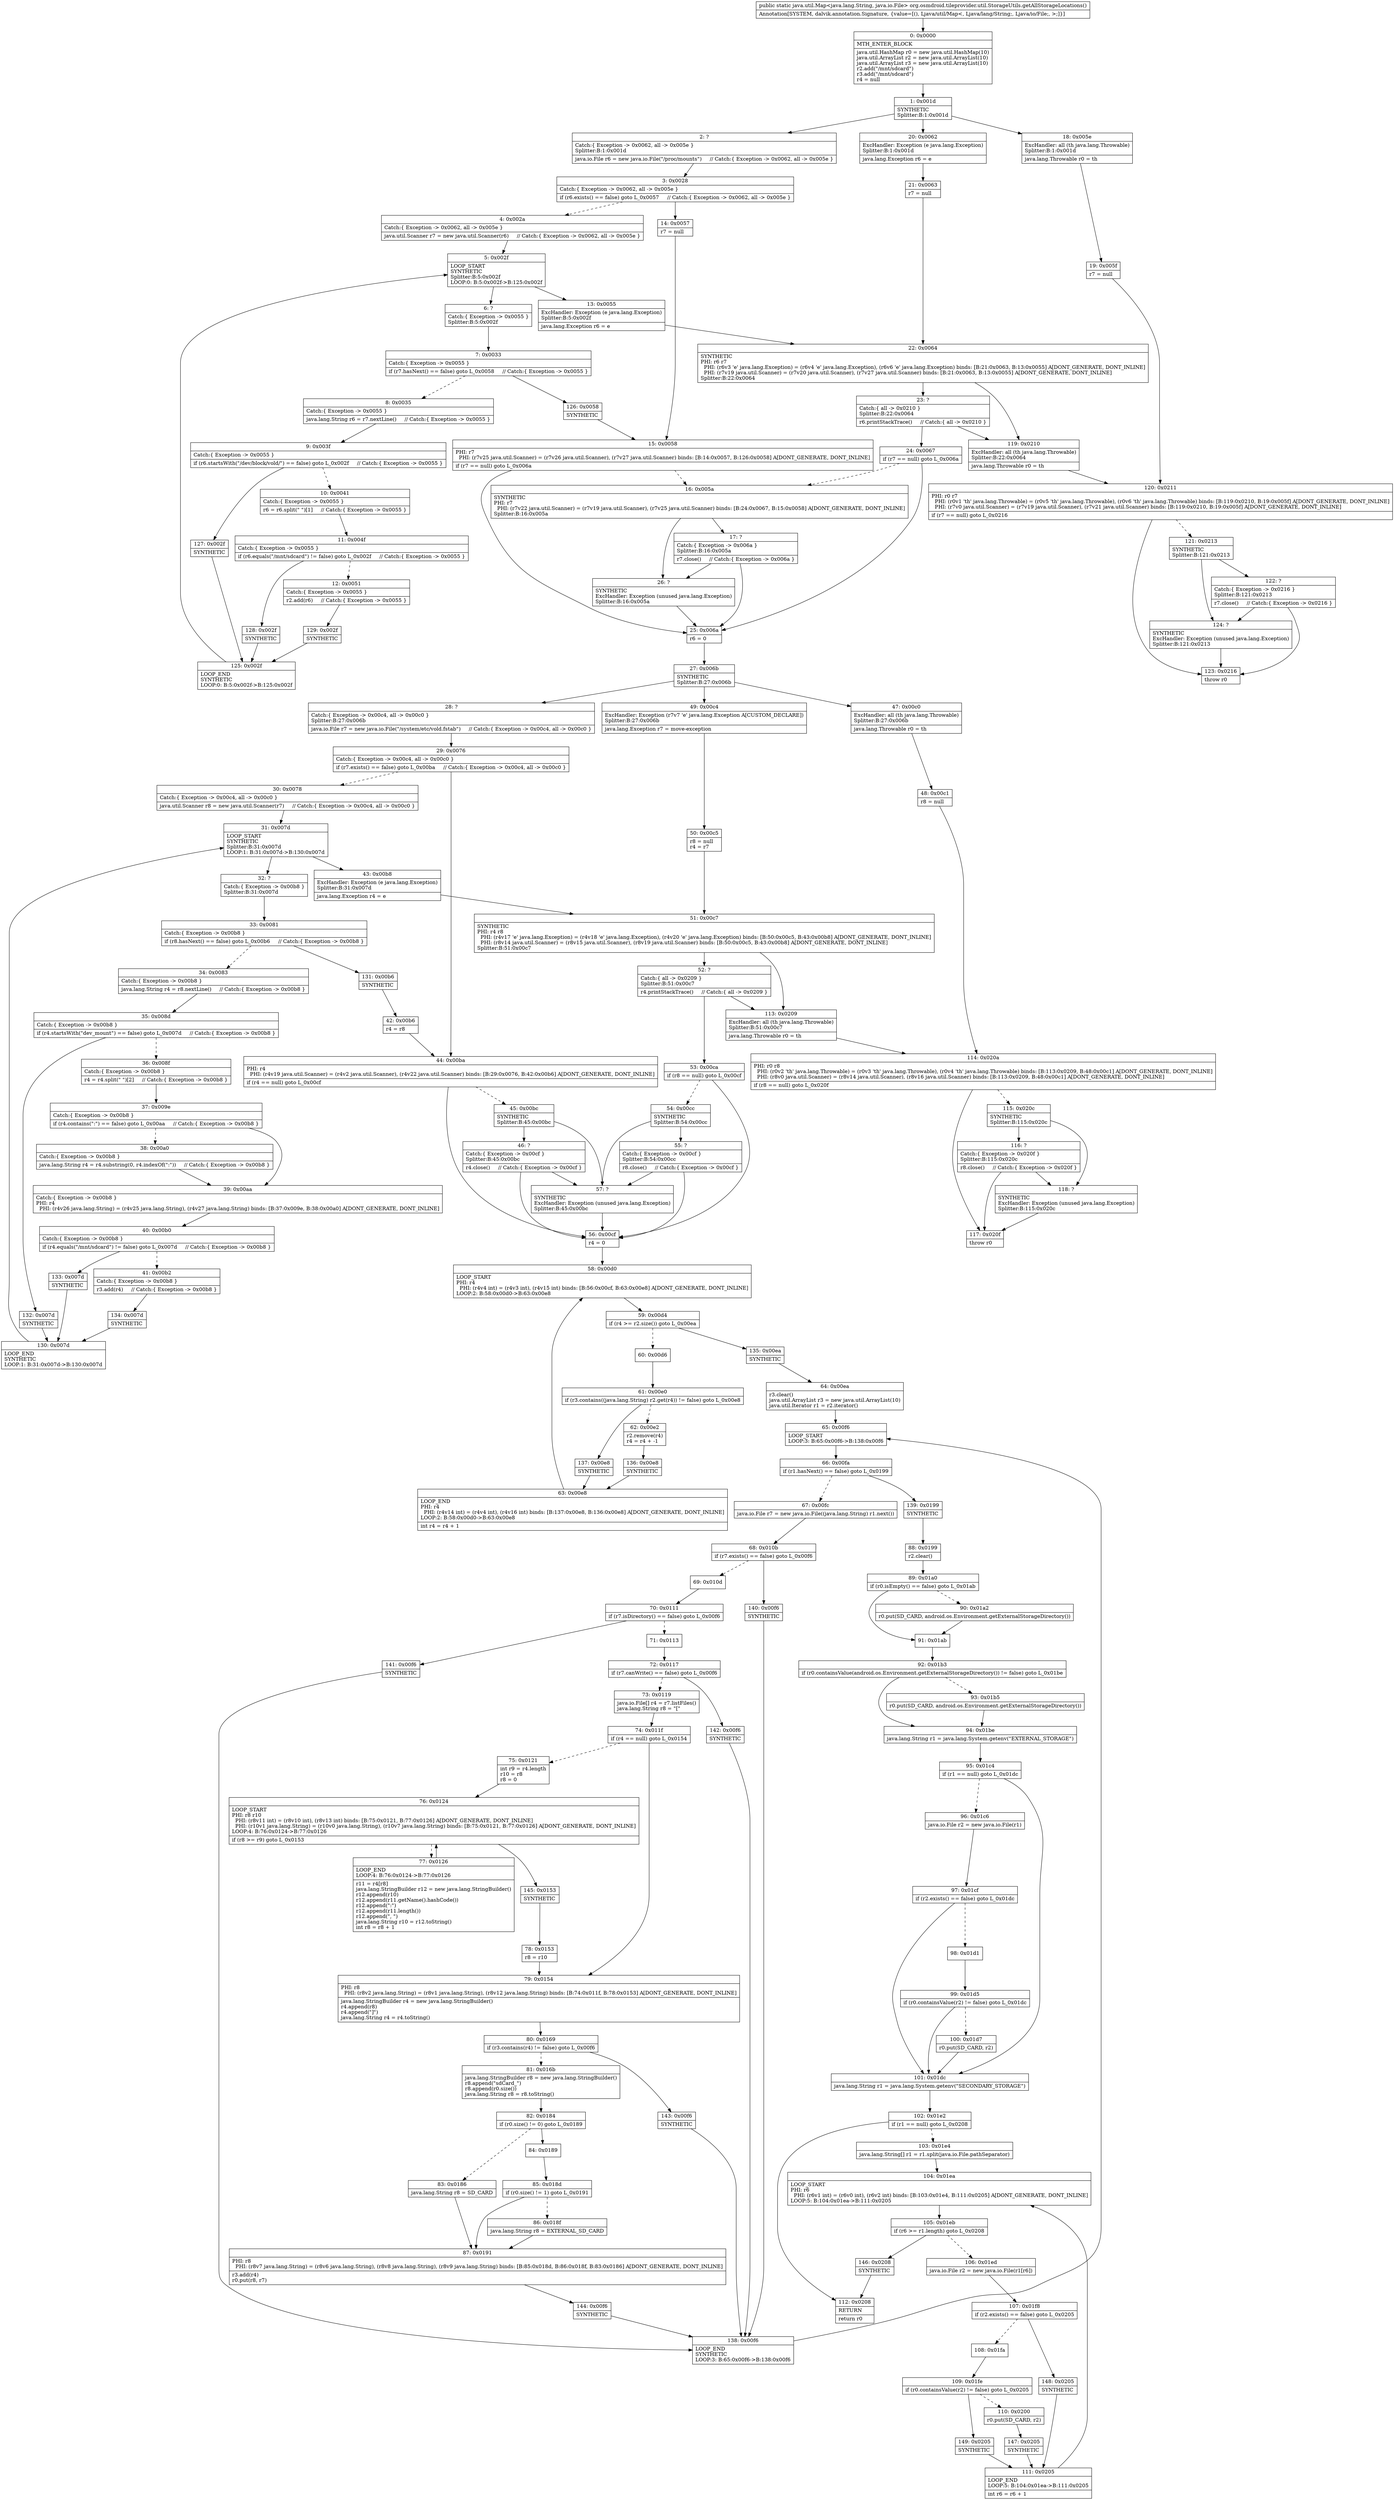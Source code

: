 digraph "CFG fororg.osmdroid.tileprovider.util.StorageUtils.getAllStorageLocations()Ljava\/util\/Map;" {
Node_0 [shape=record,label="{0\:\ 0x0000|MTH_ENTER_BLOCK\l|java.util.HashMap r0 = new java.util.HashMap(10)\ljava.util.ArrayList r2 = new java.util.ArrayList(10)\ljava.util.ArrayList r3 = new java.util.ArrayList(10)\lr2.add(\"\/mnt\/sdcard\")\lr3.add(\"\/mnt\/sdcard\")\lr4 = null\l}"];
Node_1 [shape=record,label="{1\:\ 0x001d|SYNTHETIC\lSplitter:B:1:0x001d\l}"];
Node_2 [shape=record,label="{2\:\ ?|Catch:\{ Exception \-\> 0x0062, all \-\> 0x005e \}\lSplitter:B:1:0x001d\l|java.io.File r6 = new java.io.File(\"\/proc\/mounts\")     \/\/ Catch:\{ Exception \-\> 0x0062, all \-\> 0x005e \}\l}"];
Node_3 [shape=record,label="{3\:\ 0x0028|Catch:\{ Exception \-\> 0x0062, all \-\> 0x005e \}\l|if (r6.exists() == false) goto L_0x0057     \/\/ Catch:\{ Exception \-\> 0x0062, all \-\> 0x005e \}\l}"];
Node_4 [shape=record,label="{4\:\ 0x002a|Catch:\{ Exception \-\> 0x0062, all \-\> 0x005e \}\l|java.util.Scanner r7 = new java.util.Scanner(r6)     \/\/ Catch:\{ Exception \-\> 0x0062, all \-\> 0x005e \}\l}"];
Node_5 [shape=record,label="{5\:\ 0x002f|LOOP_START\lSYNTHETIC\lSplitter:B:5:0x002f\lLOOP:0: B:5:0x002f\-\>B:125:0x002f\l}"];
Node_6 [shape=record,label="{6\:\ ?|Catch:\{ Exception \-\> 0x0055 \}\lSplitter:B:5:0x002f\l}"];
Node_7 [shape=record,label="{7\:\ 0x0033|Catch:\{ Exception \-\> 0x0055 \}\l|if (r7.hasNext() == false) goto L_0x0058     \/\/ Catch:\{ Exception \-\> 0x0055 \}\l}"];
Node_8 [shape=record,label="{8\:\ 0x0035|Catch:\{ Exception \-\> 0x0055 \}\l|java.lang.String r6 = r7.nextLine()     \/\/ Catch:\{ Exception \-\> 0x0055 \}\l}"];
Node_9 [shape=record,label="{9\:\ 0x003f|Catch:\{ Exception \-\> 0x0055 \}\l|if (r6.startsWith(\"\/dev\/block\/vold\/\") == false) goto L_0x002f     \/\/ Catch:\{ Exception \-\> 0x0055 \}\l}"];
Node_10 [shape=record,label="{10\:\ 0x0041|Catch:\{ Exception \-\> 0x0055 \}\l|r6 = r6.split(\" \")[1]     \/\/ Catch:\{ Exception \-\> 0x0055 \}\l}"];
Node_11 [shape=record,label="{11\:\ 0x004f|Catch:\{ Exception \-\> 0x0055 \}\l|if (r6.equals(\"\/mnt\/sdcard\") != false) goto L_0x002f     \/\/ Catch:\{ Exception \-\> 0x0055 \}\l}"];
Node_12 [shape=record,label="{12\:\ 0x0051|Catch:\{ Exception \-\> 0x0055 \}\l|r2.add(r6)     \/\/ Catch:\{ Exception \-\> 0x0055 \}\l}"];
Node_13 [shape=record,label="{13\:\ 0x0055|ExcHandler: Exception (e java.lang.Exception)\lSplitter:B:5:0x002f\l|java.lang.Exception r6 = e\l}"];
Node_14 [shape=record,label="{14\:\ 0x0057|r7 = null\l}"];
Node_15 [shape=record,label="{15\:\ 0x0058|PHI: r7 \l  PHI: (r7v25 java.util.Scanner) = (r7v26 java.util.Scanner), (r7v27 java.util.Scanner) binds: [B:14:0x0057, B:126:0x0058] A[DONT_GENERATE, DONT_INLINE]\l|if (r7 == null) goto L_0x006a\l}"];
Node_16 [shape=record,label="{16\:\ 0x005a|SYNTHETIC\lPHI: r7 \l  PHI: (r7v22 java.util.Scanner) = (r7v19 java.util.Scanner), (r7v25 java.util.Scanner) binds: [B:24:0x0067, B:15:0x0058] A[DONT_GENERATE, DONT_INLINE]\lSplitter:B:16:0x005a\l}"];
Node_17 [shape=record,label="{17\:\ ?|Catch:\{ Exception \-\> 0x006a \}\lSplitter:B:16:0x005a\l|r7.close()     \/\/ Catch:\{ Exception \-\> 0x006a \}\l}"];
Node_18 [shape=record,label="{18\:\ 0x005e|ExcHandler: all (th java.lang.Throwable)\lSplitter:B:1:0x001d\l|java.lang.Throwable r0 = th\l}"];
Node_19 [shape=record,label="{19\:\ 0x005f|r7 = null\l}"];
Node_20 [shape=record,label="{20\:\ 0x0062|ExcHandler: Exception (e java.lang.Exception)\lSplitter:B:1:0x001d\l|java.lang.Exception r6 = e\l}"];
Node_21 [shape=record,label="{21\:\ 0x0063|r7 = null\l}"];
Node_22 [shape=record,label="{22\:\ 0x0064|SYNTHETIC\lPHI: r6 r7 \l  PHI: (r6v3 'e' java.lang.Exception) = (r6v4 'e' java.lang.Exception), (r6v6 'e' java.lang.Exception) binds: [B:21:0x0063, B:13:0x0055] A[DONT_GENERATE, DONT_INLINE]\l  PHI: (r7v19 java.util.Scanner) = (r7v20 java.util.Scanner), (r7v27 java.util.Scanner) binds: [B:21:0x0063, B:13:0x0055] A[DONT_GENERATE, DONT_INLINE]\lSplitter:B:22:0x0064\l}"];
Node_23 [shape=record,label="{23\:\ ?|Catch:\{ all \-\> 0x0210 \}\lSplitter:B:22:0x0064\l|r6.printStackTrace()     \/\/ Catch:\{ all \-\> 0x0210 \}\l}"];
Node_24 [shape=record,label="{24\:\ 0x0067|if (r7 == null) goto L_0x006a\l}"];
Node_25 [shape=record,label="{25\:\ 0x006a|r6 = 0\l}"];
Node_26 [shape=record,label="{26\:\ ?|SYNTHETIC\lExcHandler: Exception (unused java.lang.Exception)\lSplitter:B:16:0x005a\l}"];
Node_27 [shape=record,label="{27\:\ 0x006b|SYNTHETIC\lSplitter:B:27:0x006b\l}"];
Node_28 [shape=record,label="{28\:\ ?|Catch:\{ Exception \-\> 0x00c4, all \-\> 0x00c0 \}\lSplitter:B:27:0x006b\l|java.io.File r7 = new java.io.File(\"\/system\/etc\/vold.fstab\")     \/\/ Catch:\{ Exception \-\> 0x00c4, all \-\> 0x00c0 \}\l}"];
Node_29 [shape=record,label="{29\:\ 0x0076|Catch:\{ Exception \-\> 0x00c4, all \-\> 0x00c0 \}\l|if (r7.exists() == false) goto L_0x00ba     \/\/ Catch:\{ Exception \-\> 0x00c4, all \-\> 0x00c0 \}\l}"];
Node_30 [shape=record,label="{30\:\ 0x0078|Catch:\{ Exception \-\> 0x00c4, all \-\> 0x00c0 \}\l|java.util.Scanner r8 = new java.util.Scanner(r7)     \/\/ Catch:\{ Exception \-\> 0x00c4, all \-\> 0x00c0 \}\l}"];
Node_31 [shape=record,label="{31\:\ 0x007d|LOOP_START\lSYNTHETIC\lSplitter:B:31:0x007d\lLOOP:1: B:31:0x007d\-\>B:130:0x007d\l}"];
Node_32 [shape=record,label="{32\:\ ?|Catch:\{ Exception \-\> 0x00b8 \}\lSplitter:B:31:0x007d\l}"];
Node_33 [shape=record,label="{33\:\ 0x0081|Catch:\{ Exception \-\> 0x00b8 \}\l|if (r8.hasNext() == false) goto L_0x00b6     \/\/ Catch:\{ Exception \-\> 0x00b8 \}\l}"];
Node_34 [shape=record,label="{34\:\ 0x0083|Catch:\{ Exception \-\> 0x00b8 \}\l|java.lang.String r4 = r8.nextLine()     \/\/ Catch:\{ Exception \-\> 0x00b8 \}\l}"];
Node_35 [shape=record,label="{35\:\ 0x008d|Catch:\{ Exception \-\> 0x00b8 \}\l|if (r4.startsWith(\"dev_mount\") == false) goto L_0x007d     \/\/ Catch:\{ Exception \-\> 0x00b8 \}\l}"];
Node_36 [shape=record,label="{36\:\ 0x008f|Catch:\{ Exception \-\> 0x00b8 \}\l|r4 = r4.split(\" \")[2]     \/\/ Catch:\{ Exception \-\> 0x00b8 \}\l}"];
Node_37 [shape=record,label="{37\:\ 0x009e|Catch:\{ Exception \-\> 0x00b8 \}\l|if (r4.contains(\":\") == false) goto L_0x00aa     \/\/ Catch:\{ Exception \-\> 0x00b8 \}\l}"];
Node_38 [shape=record,label="{38\:\ 0x00a0|Catch:\{ Exception \-\> 0x00b8 \}\l|java.lang.String r4 = r4.substring(0, r4.indexOf(\":\"))     \/\/ Catch:\{ Exception \-\> 0x00b8 \}\l}"];
Node_39 [shape=record,label="{39\:\ 0x00aa|Catch:\{ Exception \-\> 0x00b8 \}\lPHI: r4 \l  PHI: (r4v26 java.lang.String) = (r4v25 java.lang.String), (r4v27 java.lang.String) binds: [B:37:0x009e, B:38:0x00a0] A[DONT_GENERATE, DONT_INLINE]\l}"];
Node_40 [shape=record,label="{40\:\ 0x00b0|Catch:\{ Exception \-\> 0x00b8 \}\l|if (r4.equals(\"\/mnt\/sdcard\") != false) goto L_0x007d     \/\/ Catch:\{ Exception \-\> 0x00b8 \}\l}"];
Node_41 [shape=record,label="{41\:\ 0x00b2|Catch:\{ Exception \-\> 0x00b8 \}\l|r3.add(r4)     \/\/ Catch:\{ Exception \-\> 0x00b8 \}\l}"];
Node_42 [shape=record,label="{42\:\ 0x00b6|r4 = r8\l}"];
Node_43 [shape=record,label="{43\:\ 0x00b8|ExcHandler: Exception (e java.lang.Exception)\lSplitter:B:31:0x007d\l|java.lang.Exception r4 = e\l}"];
Node_44 [shape=record,label="{44\:\ 0x00ba|PHI: r4 \l  PHI: (r4v19 java.util.Scanner) = (r4v2 java.util.Scanner), (r4v22 java.util.Scanner) binds: [B:29:0x0076, B:42:0x00b6] A[DONT_GENERATE, DONT_INLINE]\l|if (r4 == null) goto L_0x00cf\l}"];
Node_45 [shape=record,label="{45\:\ 0x00bc|SYNTHETIC\lSplitter:B:45:0x00bc\l}"];
Node_46 [shape=record,label="{46\:\ ?|Catch:\{ Exception \-\> 0x00cf \}\lSplitter:B:45:0x00bc\l|r4.close()     \/\/ Catch:\{ Exception \-\> 0x00cf \}\l}"];
Node_47 [shape=record,label="{47\:\ 0x00c0|ExcHandler: all (th java.lang.Throwable)\lSplitter:B:27:0x006b\l|java.lang.Throwable r0 = th\l}"];
Node_48 [shape=record,label="{48\:\ 0x00c1|r8 = null\l}"];
Node_49 [shape=record,label="{49\:\ 0x00c4|ExcHandler: Exception (r7v7 'e' java.lang.Exception A[CUSTOM_DECLARE])\lSplitter:B:27:0x006b\l|java.lang.Exception r7 = move\-exception\l}"];
Node_50 [shape=record,label="{50\:\ 0x00c5|r8 = null\lr4 = r7\l}"];
Node_51 [shape=record,label="{51\:\ 0x00c7|SYNTHETIC\lPHI: r4 r8 \l  PHI: (r4v17 'e' java.lang.Exception) = (r4v18 'e' java.lang.Exception), (r4v20 'e' java.lang.Exception) binds: [B:50:0x00c5, B:43:0x00b8] A[DONT_GENERATE, DONT_INLINE]\l  PHI: (r8v14 java.util.Scanner) = (r8v15 java.util.Scanner), (r8v19 java.util.Scanner) binds: [B:50:0x00c5, B:43:0x00b8] A[DONT_GENERATE, DONT_INLINE]\lSplitter:B:51:0x00c7\l}"];
Node_52 [shape=record,label="{52\:\ ?|Catch:\{ all \-\> 0x0209 \}\lSplitter:B:51:0x00c7\l|r4.printStackTrace()     \/\/ Catch:\{ all \-\> 0x0209 \}\l}"];
Node_53 [shape=record,label="{53\:\ 0x00ca|if (r8 == null) goto L_0x00cf\l}"];
Node_54 [shape=record,label="{54\:\ 0x00cc|SYNTHETIC\lSplitter:B:54:0x00cc\l}"];
Node_55 [shape=record,label="{55\:\ ?|Catch:\{ Exception \-\> 0x00cf \}\lSplitter:B:54:0x00cc\l|r8.close()     \/\/ Catch:\{ Exception \-\> 0x00cf \}\l}"];
Node_56 [shape=record,label="{56\:\ 0x00cf|r4 = 0\l}"];
Node_57 [shape=record,label="{57\:\ ?|SYNTHETIC\lExcHandler: Exception (unused java.lang.Exception)\lSplitter:B:45:0x00bc\l}"];
Node_58 [shape=record,label="{58\:\ 0x00d0|LOOP_START\lPHI: r4 \l  PHI: (r4v4 int) = (r4v3 int), (r4v15 int) binds: [B:56:0x00cf, B:63:0x00e8] A[DONT_GENERATE, DONT_INLINE]\lLOOP:2: B:58:0x00d0\-\>B:63:0x00e8\l}"];
Node_59 [shape=record,label="{59\:\ 0x00d4|if (r4 \>= r2.size()) goto L_0x00ea\l}"];
Node_60 [shape=record,label="{60\:\ 0x00d6}"];
Node_61 [shape=record,label="{61\:\ 0x00e0|if (r3.contains((java.lang.String) r2.get(r4)) != false) goto L_0x00e8\l}"];
Node_62 [shape=record,label="{62\:\ 0x00e2|r2.remove(r4)\lr4 = r4 + \-1\l}"];
Node_63 [shape=record,label="{63\:\ 0x00e8|LOOP_END\lPHI: r4 \l  PHI: (r4v14 int) = (r4v4 int), (r4v16 int) binds: [B:137:0x00e8, B:136:0x00e8] A[DONT_GENERATE, DONT_INLINE]\lLOOP:2: B:58:0x00d0\-\>B:63:0x00e8\l|int r4 = r4 + 1\l}"];
Node_64 [shape=record,label="{64\:\ 0x00ea|r3.clear()\ljava.util.ArrayList r3 = new java.util.ArrayList(10)\ljava.util.Iterator r1 = r2.iterator()\l}"];
Node_65 [shape=record,label="{65\:\ 0x00f6|LOOP_START\lLOOP:3: B:65:0x00f6\-\>B:138:0x00f6\l}"];
Node_66 [shape=record,label="{66\:\ 0x00fa|if (r1.hasNext() == false) goto L_0x0199\l}"];
Node_67 [shape=record,label="{67\:\ 0x00fc|java.io.File r7 = new java.io.File((java.lang.String) r1.next())\l}"];
Node_68 [shape=record,label="{68\:\ 0x010b|if (r7.exists() == false) goto L_0x00f6\l}"];
Node_69 [shape=record,label="{69\:\ 0x010d}"];
Node_70 [shape=record,label="{70\:\ 0x0111|if (r7.isDirectory() == false) goto L_0x00f6\l}"];
Node_71 [shape=record,label="{71\:\ 0x0113}"];
Node_72 [shape=record,label="{72\:\ 0x0117|if (r7.canWrite() == false) goto L_0x00f6\l}"];
Node_73 [shape=record,label="{73\:\ 0x0119|java.io.File[] r4 = r7.listFiles()\ljava.lang.String r8 = \"[\"\l}"];
Node_74 [shape=record,label="{74\:\ 0x011f|if (r4 == null) goto L_0x0154\l}"];
Node_75 [shape=record,label="{75\:\ 0x0121|int r9 = r4.length\lr10 = r8\lr8 = 0\l}"];
Node_76 [shape=record,label="{76\:\ 0x0124|LOOP_START\lPHI: r8 r10 \l  PHI: (r8v11 int) = (r8v10 int), (r8v13 int) binds: [B:75:0x0121, B:77:0x0126] A[DONT_GENERATE, DONT_INLINE]\l  PHI: (r10v1 java.lang.String) = (r10v0 java.lang.String), (r10v7 java.lang.String) binds: [B:75:0x0121, B:77:0x0126] A[DONT_GENERATE, DONT_INLINE]\lLOOP:4: B:76:0x0124\-\>B:77:0x0126\l|if (r8 \>= r9) goto L_0x0153\l}"];
Node_77 [shape=record,label="{77\:\ 0x0126|LOOP_END\lLOOP:4: B:76:0x0124\-\>B:77:0x0126\l|r11 = r4[r8]\ljava.lang.StringBuilder r12 = new java.lang.StringBuilder()\lr12.append(r10)\lr12.append(r11.getName().hashCode())\lr12.append(\":\")\lr12.append(r11.length())\lr12.append(\", \")\ljava.lang.String r10 = r12.toString()\lint r8 = r8 + 1\l}"];
Node_78 [shape=record,label="{78\:\ 0x0153|r8 = r10\l}"];
Node_79 [shape=record,label="{79\:\ 0x0154|PHI: r8 \l  PHI: (r8v2 java.lang.String) = (r8v1 java.lang.String), (r8v12 java.lang.String) binds: [B:74:0x011f, B:78:0x0153] A[DONT_GENERATE, DONT_INLINE]\l|java.lang.StringBuilder r4 = new java.lang.StringBuilder()\lr4.append(r8)\lr4.append(\"]\")\ljava.lang.String r4 = r4.toString()\l}"];
Node_80 [shape=record,label="{80\:\ 0x0169|if (r3.contains(r4) != false) goto L_0x00f6\l}"];
Node_81 [shape=record,label="{81\:\ 0x016b|java.lang.StringBuilder r8 = new java.lang.StringBuilder()\lr8.append(\"sdCard_\")\lr8.append(r0.size())\ljava.lang.String r8 = r8.toString()\l}"];
Node_82 [shape=record,label="{82\:\ 0x0184|if (r0.size() != 0) goto L_0x0189\l}"];
Node_83 [shape=record,label="{83\:\ 0x0186|java.lang.String r8 = SD_CARD\l}"];
Node_84 [shape=record,label="{84\:\ 0x0189}"];
Node_85 [shape=record,label="{85\:\ 0x018d|if (r0.size() != 1) goto L_0x0191\l}"];
Node_86 [shape=record,label="{86\:\ 0x018f|java.lang.String r8 = EXTERNAL_SD_CARD\l}"];
Node_87 [shape=record,label="{87\:\ 0x0191|PHI: r8 \l  PHI: (r8v7 java.lang.String) = (r8v6 java.lang.String), (r8v8 java.lang.String), (r8v9 java.lang.String) binds: [B:85:0x018d, B:86:0x018f, B:83:0x0186] A[DONT_GENERATE, DONT_INLINE]\l|r3.add(r4)\lr0.put(r8, r7)\l}"];
Node_88 [shape=record,label="{88\:\ 0x0199|r2.clear()\l}"];
Node_89 [shape=record,label="{89\:\ 0x01a0|if (r0.isEmpty() == false) goto L_0x01ab\l}"];
Node_90 [shape=record,label="{90\:\ 0x01a2|r0.put(SD_CARD, android.os.Environment.getExternalStorageDirectory())\l}"];
Node_91 [shape=record,label="{91\:\ 0x01ab}"];
Node_92 [shape=record,label="{92\:\ 0x01b3|if (r0.containsValue(android.os.Environment.getExternalStorageDirectory()) != false) goto L_0x01be\l}"];
Node_93 [shape=record,label="{93\:\ 0x01b5|r0.put(SD_CARD, android.os.Environment.getExternalStorageDirectory())\l}"];
Node_94 [shape=record,label="{94\:\ 0x01be|java.lang.String r1 = java.lang.System.getenv(\"EXTERNAL_STORAGE\")\l}"];
Node_95 [shape=record,label="{95\:\ 0x01c4|if (r1 == null) goto L_0x01dc\l}"];
Node_96 [shape=record,label="{96\:\ 0x01c6|java.io.File r2 = new java.io.File(r1)\l}"];
Node_97 [shape=record,label="{97\:\ 0x01cf|if (r2.exists() == false) goto L_0x01dc\l}"];
Node_98 [shape=record,label="{98\:\ 0x01d1}"];
Node_99 [shape=record,label="{99\:\ 0x01d5|if (r0.containsValue(r2) != false) goto L_0x01dc\l}"];
Node_100 [shape=record,label="{100\:\ 0x01d7|r0.put(SD_CARD, r2)\l}"];
Node_101 [shape=record,label="{101\:\ 0x01dc|java.lang.String r1 = java.lang.System.getenv(\"SECONDARY_STORAGE\")\l}"];
Node_102 [shape=record,label="{102\:\ 0x01e2|if (r1 == null) goto L_0x0208\l}"];
Node_103 [shape=record,label="{103\:\ 0x01e4|java.lang.String[] r1 = r1.split(java.io.File.pathSeparator)\l}"];
Node_104 [shape=record,label="{104\:\ 0x01ea|LOOP_START\lPHI: r6 \l  PHI: (r6v1 int) = (r6v0 int), (r6v2 int) binds: [B:103:0x01e4, B:111:0x0205] A[DONT_GENERATE, DONT_INLINE]\lLOOP:5: B:104:0x01ea\-\>B:111:0x0205\l}"];
Node_105 [shape=record,label="{105\:\ 0x01eb|if (r6 \>= r1.length) goto L_0x0208\l}"];
Node_106 [shape=record,label="{106\:\ 0x01ed|java.io.File r2 = new java.io.File(r1[r6])\l}"];
Node_107 [shape=record,label="{107\:\ 0x01f8|if (r2.exists() == false) goto L_0x0205\l}"];
Node_108 [shape=record,label="{108\:\ 0x01fa}"];
Node_109 [shape=record,label="{109\:\ 0x01fe|if (r0.containsValue(r2) != false) goto L_0x0205\l}"];
Node_110 [shape=record,label="{110\:\ 0x0200|r0.put(SD_CARD, r2)\l}"];
Node_111 [shape=record,label="{111\:\ 0x0205|LOOP_END\lLOOP:5: B:104:0x01ea\-\>B:111:0x0205\l|int r6 = r6 + 1\l}"];
Node_112 [shape=record,label="{112\:\ 0x0208|RETURN\l|return r0\l}"];
Node_113 [shape=record,label="{113\:\ 0x0209|ExcHandler: all (th java.lang.Throwable)\lSplitter:B:51:0x00c7\l|java.lang.Throwable r0 = th\l}"];
Node_114 [shape=record,label="{114\:\ 0x020a|PHI: r0 r8 \l  PHI: (r0v2 'th' java.lang.Throwable) = (r0v3 'th' java.lang.Throwable), (r0v4 'th' java.lang.Throwable) binds: [B:113:0x0209, B:48:0x00c1] A[DONT_GENERATE, DONT_INLINE]\l  PHI: (r8v0 java.util.Scanner) = (r8v14 java.util.Scanner), (r8v16 java.util.Scanner) binds: [B:113:0x0209, B:48:0x00c1] A[DONT_GENERATE, DONT_INLINE]\l|if (r8 == null) goto L_0x020f\l}"];
Node_115 [shape=record,label="{115\:\ 0x020c|SYNTHETIC\lSplitter:B:115:0x020c\l}"];
Node_116 [shape=record,label="{116\:\ ?|Catch:\{ Exception \-\> 0x020f \}\lSplitter:B:115:0x020c\l|r8.close()     \/\/ Catch:\{ Exception \-\> 0x020f \}\l}"];
Node_117 [shape=record,label="{117\:\ 0x020f|throw r0\l}"];
Node_118 [shape=record,label="{118\:\ ?|SYNTHETIC\lExcHandler: Exception (unused java.lang.Exception)\lSplitter:B:115:0x020c\l}"];
Node_119 [shape=record,label="{119\:\ 0x0210|ExcHandler: all (th java.lang.Throwable)\lSplitter:B:22:0x0064\l|java.lang.Throwable r0 = th\l}"];
Node_120 [shape=record,label="{120\:\ 0x0211|PHI: r0 r7 \l  PHI: (r0v1 'th' java.lang.Throwable) = (r0v5 'th' java.lang.Throwable), (r0v6 'th' java.lang.Throwable) binds: [B:119:0x0210, B:19:0x005f] A[DONT_GENERATE, DONT_INLINE]\l  PHI: (r7v0 java.util.Scanner) = (r7v19 java.util.Scanner), (r7v21 java.util.Scanner) binds: [B:119:0x0210, B:19:0x005f] A[DONT_GENERATE, DONT_INLINE]\l|if (r7 == null) goto L_0x0216\l}"];
Node_121 [shape=record,label="{121\:\ 0x0213|SYNTHETIC\lSplitter:B:121:0x0213\l}"];
Node_122 [shape=record,label="{122\:\ ?|Catch:\{ Exception \-\> 0x0216 \}\lSplitter:B:121:0x0213\l|r7.close()     \/\/ Catch:\{ Exception \-\> 0x0216 \}\l}"];
Node_123 [shape=record,label="{123\:\ 0x0216|throw r0\l}"];
Node_124 [shape=record,label="{124\:\ ?|SYNTHETIC\lExcHandler: Exception (unused java.lang.Exception)\lSplitter:B:121:0x0213\l}"];
Node_125 [shape=record,label="{125\:\ 0x002f|LOOP_END\lSYNTHETIC\lLOOP:0: B:5:0x002f\-\>B:125:0x002f\l}"];
Node_126 [shape=record,label="{126\:\ 0x0058|SYNTHETIC\l}"];
Node_127 [shape=record,label="{127\:\ 0x002f|SYNTHETIC\l}"];
Node_128 [shape=record,label="{128\:\ 0x002f|SYNTHETIC\l}"];
Node_129 [shape=record,label="{129\:\ 0x002f|SYNTHETIC\l}"];
Node_130 [shape=record,label="{130\:\ 0x007d|LOOP_END\lSYNTHETIC\lLOOP:1: B:31:0x007d\-\>B:130:0x007d\l}"];
Node_131 [shape=record,label="{131\:\ 0x00b6|SYNTHETIC\l}"];
Node_132 [shape=record,label="{132\:\ 0x007d|SYNTHETIC\l}"];
Node_133 [shape=record,label="{133\:\ 0x007d|SYNTHETIC\l}"];
Node_134 [shape=record,label="{134\:\ 0x007d|SYNTHETIC\l}"];
Node_135 [shape=record,label="{135\:\ 0x00ea|SYNTHETIC\l}"];
Node_136 [shape=record,label="{136\:\ 0x00e8|SYNTHETIC\l}"];
Node_137 [shape=record,label="{137\:\ 0x00e8|SYNTHETIC\l}"];
Node_138 [shape=record,label="{138\:\ 0x00f6|LOOP_END\lSYNTHETIC\lLOOP:3: B:65:0x00f6\-\>B:138:0x00f6\l}"];
Node_139 [shape=record,label="{139\:\ 0x0199|SYNTHETIC\l}"];
Node_140 [shape=record,label="{140\:\ 0x00f6|SYNTHETIC\l}"];
Node_141 [shape=record,label="{141\:\ 0x00f6|SYNTHETIC\l}"];
Node_142 [shape=record,label="{142\:\ 0x00f6|SYNTHETIC\l}"];
Node_143 [shape=record,label="{143\:\ 0x00f6|SYNTHETIC\l}"];
Node_144 [shape=record,label="{144\:\ 0x00f6|SYNTHETIC\l}"];
Node_145 [shape=record,label="{145\:\ 0x0153|SYNTHETIC\l}"];
Node_146 [shape=record,label="{146\:\ 0x0208|SYNTHETIC\l}"];
Node_147 [shape=record,label="{147\:\ 0x0205|SYNTHETIC\l}"];
Node_148 [shape=record,label="{148\:\ 0x0205|SYNTHETIC\l}"];
Node_149 [shape=record,label="{149\:\ 0x0205|SYNTHETIC\l}"];
MethodNode[shape=record,label="{public static java.util.Map\<java.lang.String, java.io.File\> org.osmdroid.tileprovider.util.StorageUtils.getAllStorageLocations()  | Annotation[SYSTEM, dalvik.annotation.Signature, \{value=[(), Ljava\/util\/Map\<, Ljava\/lang\/String;, Ljava\/io\/File;, \>;]\}]\l}"];
MethodNode -> Node_0;
Node_0 -> Node_1;
Node_1 -> Node_2;
Node_1 -> Node_20;
Node_1 -> Node_18;
Node_2 -> Node_3;
Node_3 -> Node_4[style=dashed];
Node_3 -> Node_14;
Node_4 -> Node_5;
Node_5 -> Node_6;
Node_5 -> Node_13;
Node_6 -> Node_7;
Node_7 -> Node_8[style=dashed];
Node_7 -> Node_126;
Node_8 -> Node_9;
Node_9 -> Node_10[style=dashed];
Node_9 -> Node_127;
Node_10 -> Node_11;
Node_11 -> Node_12[style=dashed];
Node_11 -> Node_128;
Node_12 -> Node_129;
Node_13 -> Node_22;
Node_14 -> Node_15;
Node_15 -> Node_16[style=dashed];
Node_15 -> Node_25;
Node_16 -> Node_17;
Node_16 -> Node_26;
Node_17 -> Node_26;
Node_17 -> Node_25;
Node_18 -> Node_19;
Node_19 -> Node_120;
Node_20 -> Node_21;
Node_21 -> Node_22;
Node_22 -> Node_23;
Node_22 -> Node_119;
Node_23 -> Node_24;
Node_23 -> Node_119;
Node_24 -> Node_25;
Node_24 -> Node_16[style=dashed];
Node_25 -> Node_27;
Node_26 -> Node_25;
Node_27 -> Node_28;
Node_27 -> Node_49;
Node_27 -> Node_47;
Node_28 -> Node_29;
Node_29 -> Node_30[style=dashed];
Node_29 -> Node_44;
Node_30 -> Node_31;
Node_31 -> Node_32;
Node_31 -> Node_43;
Node_32 -> Node_33;
Node_33 -> Node_34[style=dashed];
Node_33 -> Node_131;
Node_34 -> Node_35;
Node_35 -> Node_36[style=dashed];
Node_35 -> Node_132;
Node_36 -> Node_37;
Node_37 -> Node_38[style=dashed];
Node_37 -> Node_39;
Node_38 -> Node_39;
Node_39 -> Node_40;
Node_40 -> Node_41[style=dashed];
Node_40 -> Node_133;
Node_41 -> Node_134;
Node_42 -> Node_44;
Node_43 -> Node_51;
Node_44 -> Node_45[style=dashed];
Node_44 -> Node_56;
Node_45 -> Node_46;
Node_45 -> Node_57;
Node_46 -> Node_57;
Node_46 -> Node_56;
Node_47 -> Node_48;
Node_48 -> Node_114;
Node_49 -> Node_50;
Node_50 -> Node_51;
Node_51 -> Node_52;
Node_51 -> Node_113;
Node_52 -> Node_53;
Node_52 -> Node_113;
Node_53 -> Node_54[style=dashed];
Node_53 -> Node_56;
Node_54 -> Node_55;
Node_54 -> Node_57;
Node_55 -> Node_56;
Node_55 -> Node_57;
Node_56 -> Node_58;
Node_57 -> Node_56;
Node_58 -> Node_59;
Node_59 -> Node_60[style=dashed];
Node_59 -> Node_135;
Node_60 -> Node_61;
Node_61 -> Node_62[style=dashed];
Node_61 -> Node_137;
Node_62 -> Node_136;
Node_63 -> Node_58;
Node_64 -> Node_65;
Node_65 -> Node_66;
Node_66 -> Node_67[style=dashed];
Node_66 -> Node_139;
Node_67 -> Node_68;
Node_68 -> Node_69[style=dashed];
Node_68 -> Node_140;
Node_69 -> Node_70;
Node_70 -> Node_71[style=dashed];
Node_70 -> Node_141;
Node_71 -> Node_72;
Node_72 -> Node_73[style=dashed];
Node_72 -> Node_142;
Node_73 -> Node_74;
Node_74 -> Node_75[style=dashed];
Node_74 -> Node_79;
Node_75 -> Node_76;
Node_76 -> Node_77[style=dashed];
Node_76 -> Node_145;
Node_77 -> Node_76;
Node_78 -> Node_79;
Node_79 -> Node_80;
Node_80 -> Node_81[style=dashed];
Node_80 -> Node_143;
Node_81 -> Node_82;
Node_82 -> Node_83[style=dashed];
Node_82 -> Node_84;
Node_83 -> Node_87;
Node_84 -> Node_85;
Node_85 -> Node_86[style=dashed];
Node_85 -> Node_87;
Node_86 -> Node_87;
Node_87 -> Node_144;
Node_88 -> Node_89;
Node_89 -> Node_90[style=dashed];
Node_89 -> Node_91;
Node_90 -> Node_91;
Node_91 -> Node_92;
Node_92 -> Node_93[style=dashed];
Node_92 -> Node_94;
Node_93 -> Node_94;
Node_94 -> Node_95;
Node_95 -> Node_96[style=dashed];
Node_95 -> Node_101;
Node_96 -> Node_97;
Node_97 -> Node_98[style=dashed];
Node_97 -> Node_101;
Node_98 -> Node_99;
Node_99 -> Node_100[style=dashed];
Node_99 -> Node_101;
Node_100 -> Node_101;
Node_101 -> Node_102;
Node_102 -> Node_103[style=dashed];
Node_102 -> Node_112;
Node_103 -> Node_104;
Node_104 -> Node_105;
Node_105 -> Node_106[style=dashed];
Node_105 -> Node_146;
Node_106 -> Node_107;
Node_107 -> Node_108[style=dashed];
Node_107 -> Node_148;
Node_108 -> Node_109;
Node_109 -> Node_110[style=dashed];
Node_109 -> Node_149;
Node_110 -> Node_147;
Node_111 -> Node_104;
Node_113 -> Node_114;
Node_114 -> Node_115[style=dashed];
Node_114 -> Node_117;
Node_115 -> Node_116;
Node_115 -> Node_118;
Node_116 -> Node_117;
Node_116 -> Node_118;
Node_118 -> Node_117;
Node_119 -> Node_120;
Node_120 -> Node_121[style=dashed];
Node_120 -> Node_123;
Node_121 -> Node_122;
Node_121 -> Node_124;
Node_122 -> Node_123;
Node_122 -> Node_124;
Node_124 -> Node_123;
Node_125 -> Node_5;
Node_126 -> Node_15;
Node_127 -> Node_125;
Node_128 -> Node_125;
Node_129 -> Node_125;
Node_130 -> Node_31;
Node_131 -> Node_42;
Node_132 -> Node_130;
Node_133 -> Node_130;
Node_134 -> Node_130;
Node_135 -> Node_64;
Node_136 -> Node_63;
Node_137 -> Node_63;
Node_138 -> Node_65;
Node_139 -> Node_88;
Node_140 -> Node_138;
Node_141 -> Node_138;
Node_142 -> Node_138;
Node_143 -> Node_138;
Node_144 -> Node_138;
Node_145 -> Node_78;
Node_146 -> Node_112;
Node_147 -> Node_111;
Node_148 -> Node_111;
Node_149 -> Node_111;
}

